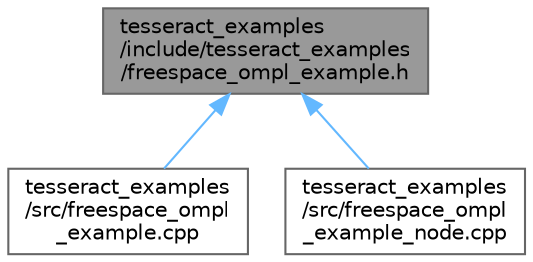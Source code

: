 digraph "tesseract_examples/include/tesseract_examples/freespace_ompl_example.h"
{
 // LATEX_PDF_SIZE
  bgcolor="transparent";
  edge [fontname=Helvetica,fontsize=10,labelfontname=Helvetica,labelfontsize=10];
  node [fontname=Helvetica,fontsize=10,shape=box,height=0.2,width=0.4];
  Node1 [label="tesseract_examples\l/include/tesseract_examples\l/freespace_ompl_example.h",height=0.2,width=0.4,color="gray40", fillcolor="grey60", style="filled", fontcolor="black",tooltip="An example of a feespace motion planning with OMPL."];
  Node1 -> Node2 [dir="back",color="steelblue1",style="solid"];
  Node2 [label="tesseract_examples\l/src/freespace_ompl\l_example.cpp",height=0.2,width=0.4,color="grey40", fillcolor="white", style="filled",URL="$d1/d33/freespace__ompl__example_8cpp.html",tooltip="An example of a feespace motion planning with OMPL."];
  Node1 -> Node3 [dir="back",color="steelblue1",style="solid"];
  Node3 [label="tesseract_examples\l/src/freespace_ompl\l_example_node.cpp",height=0.2,width=0.4,color="grey40", fillcolor="white", style="filled",URL="$dc/df3/freespace__ompl__example__node_8cpp.html",tooltip="An example of a feespace motion planning with OMPL."];
}
